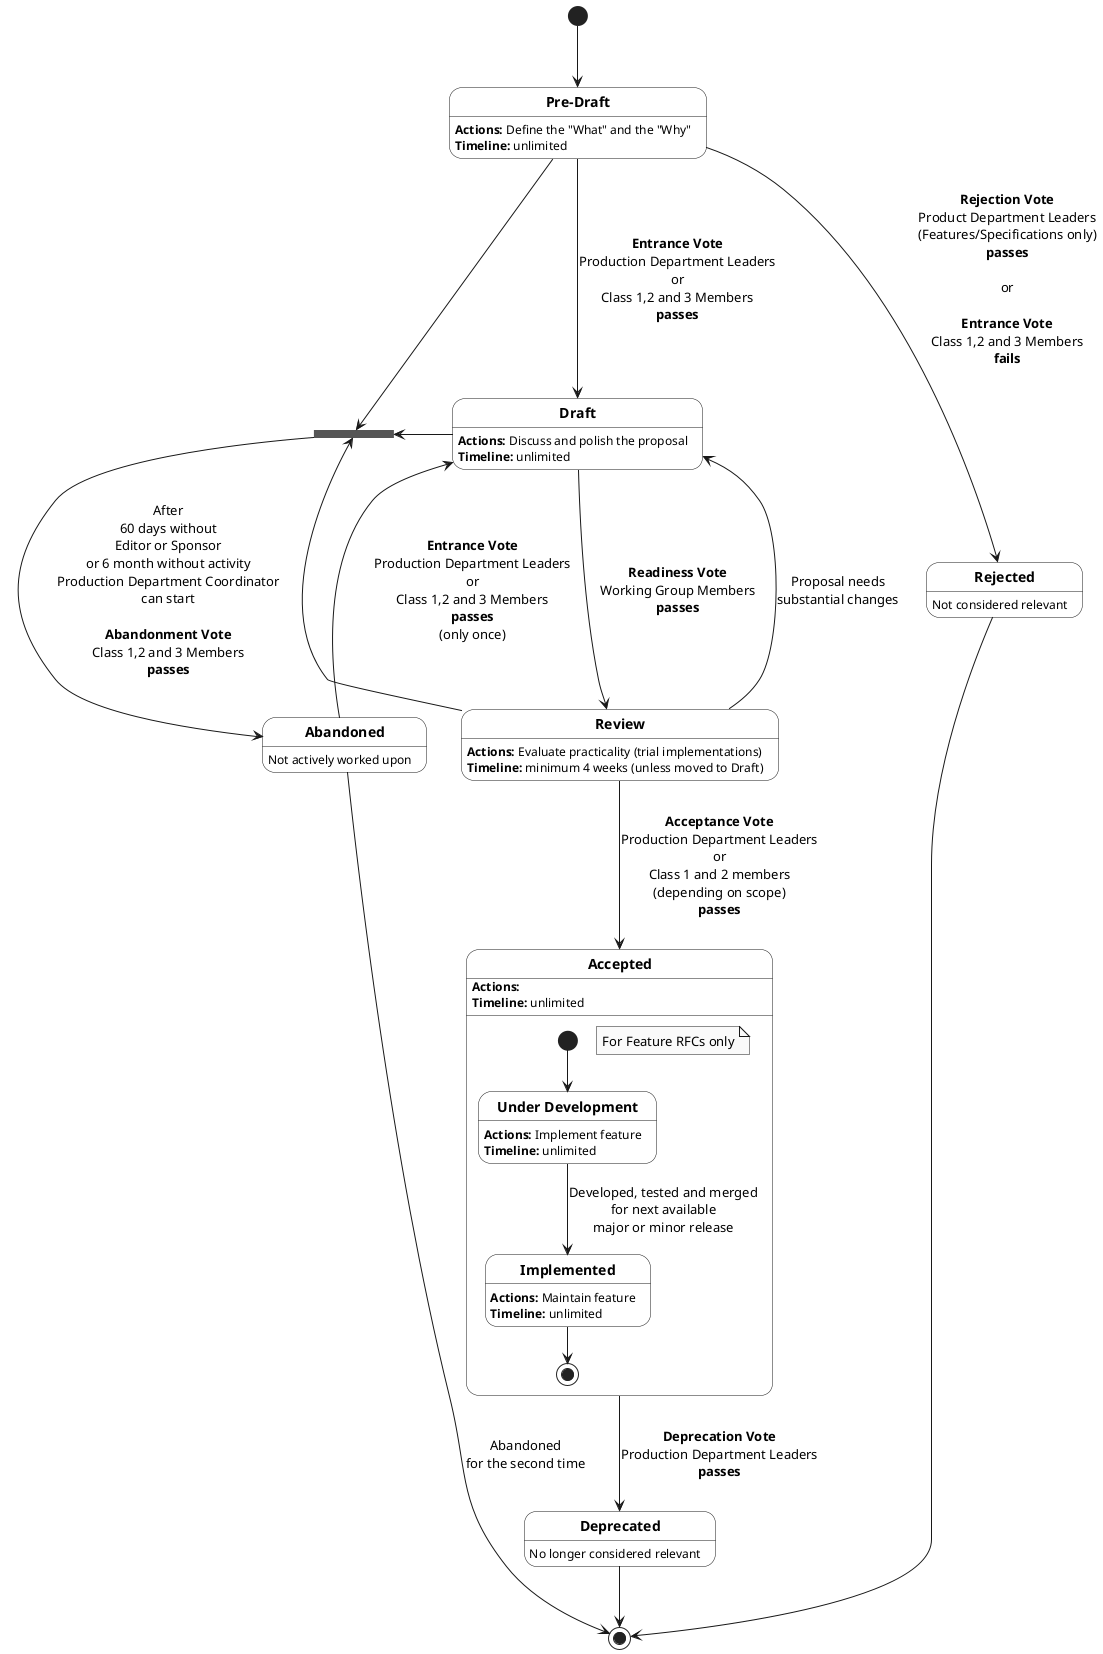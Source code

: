 @startuml
skinparam monochrome true
skinparam state {
    BackgroundColor White
}

[*] --> PreDraft

state PreDraft as "**Pre-Draft**" {
}

state Draft as "**Draft**" {
}

state Review as "**Review**" {
}

state Accepted as "**Accepted**" {
    state "**Under Development**" as Development
    state Implemented as "**Implemented**" {
    }

    Development: **Actions:** Implement feature
    Development: **Timeline:** unlimited

    Implemented: **Actions:** Maintain feature
    Implemented: **Timeline:** unlimited

    note "For Feature RFCs only" as N1
    [*] --> Development
    Development --> Implemented: Developed, tested and merged\nfor next available\nmajor or minor release
    Implemented --> [*]
}

state Deprecated as "**Deprecated**" {
}

state Abandoned as "**Abandoned**" {
}

state Rejected as "**Rejected**" {
}

state O <<join>>


PreDraft --> Draft: **Entrance Vote**\nProduction Department Leaders\nor\nClass 1,2 and 3 Members\n**passes**
PreDraft --> Rejected: **Rejection Vote**\nProduct Department Leaders\n(Features/Specifications only)\n**passes**\n\nor\n\n**Entrance Vote**\nClass 1,2 and 3 Members\n**fails**

Draft --> Review: **Readiness Vote**\nWorking Group Members\n**passes**

Review --> Draft: Proposal needs\nsubstantial changes
Review --> Accepted: **Acceptance Vote**\nProduction Department Leaders\nor\nClass 1 and 2 members\n(depending on scope)\n**passes**

Accepted --> Deprecated: **Deprecation Vote**\nProduction Department Leaders\n**passes**


O --> Abandoned: After\n60 days without\nEditor or Sponsor\nor 6 month without activity\nProduction Department Coordinator\ncan start\n\n**Abandonment Vote**\nClass 1,2 and 3 Members\n**passes**

PreDraft -> O
Draft -left-> O
Review -left-> O

Abandoned -up-> Draft: **Entrance Vote**\nProduction Department Leaders\nor\nClass 1,2 and 3 Members\n**passes**\n(only once)

Abandoned --> [*]: Abandoned\nfor the second time
Deprecated --> [*]
Rejected --> [*]

PreDraft: **Actions:** Define the "What" and the "Why"
PreDraft: **Timeline:** unlimited

Draft: **Actions:** Discuss and polish the proposal
Draft: **Timeline:** unlimited

Review: **Actions:** Evaluate practicality (trial implementations)
Review: **Timeline:** minimum 4 weeks (unless moved to Draft)

Accepted: **Actions:**
Accepted: **Timeline:** unlimited

Abandoned: Not actively worked upon
Deprecated: No longer considered relevant
Rejected: Not considered relevant

@enduml
